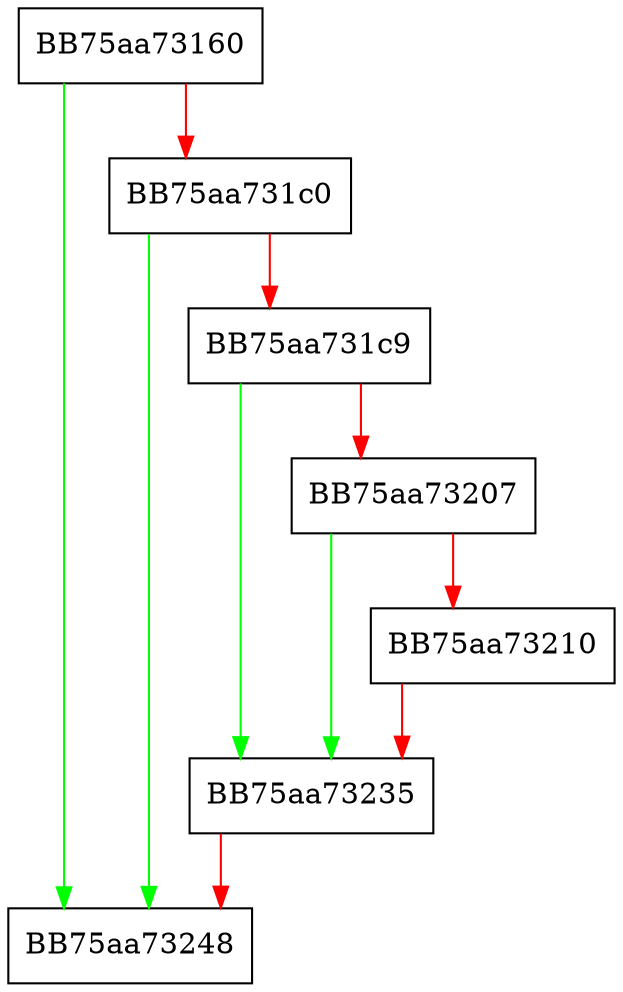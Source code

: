 digraph NTDLL_DLL_VFS_CopyFile {
  node [shape="box"];
  graph [splines=ortho];
  BB75aa73160 -> BB75aa73248 [color="green"];
  BB75aa73160 -> BB75aa731c0 [color="red"];
  BB75aa731c0 -> BB75aa73248 [color="green"];
  BB75aa731c0 -> BB75aa731c9 [color="red"];
  BB75aa731c9 -> BB75aa73235 [color="green"];
  BB75aa731c9 -> BB75aa73207 [color="red"];
  BB75aa73207 -> BB75aa73235 [color="green"];
  BB75aa73207 -> BB75aa73210 [color="red"];
  BB75aa73210 -> BB75aa73235 [color="red"];
  BB75aa73235 -> BB75aa73248 [color="red"];
}